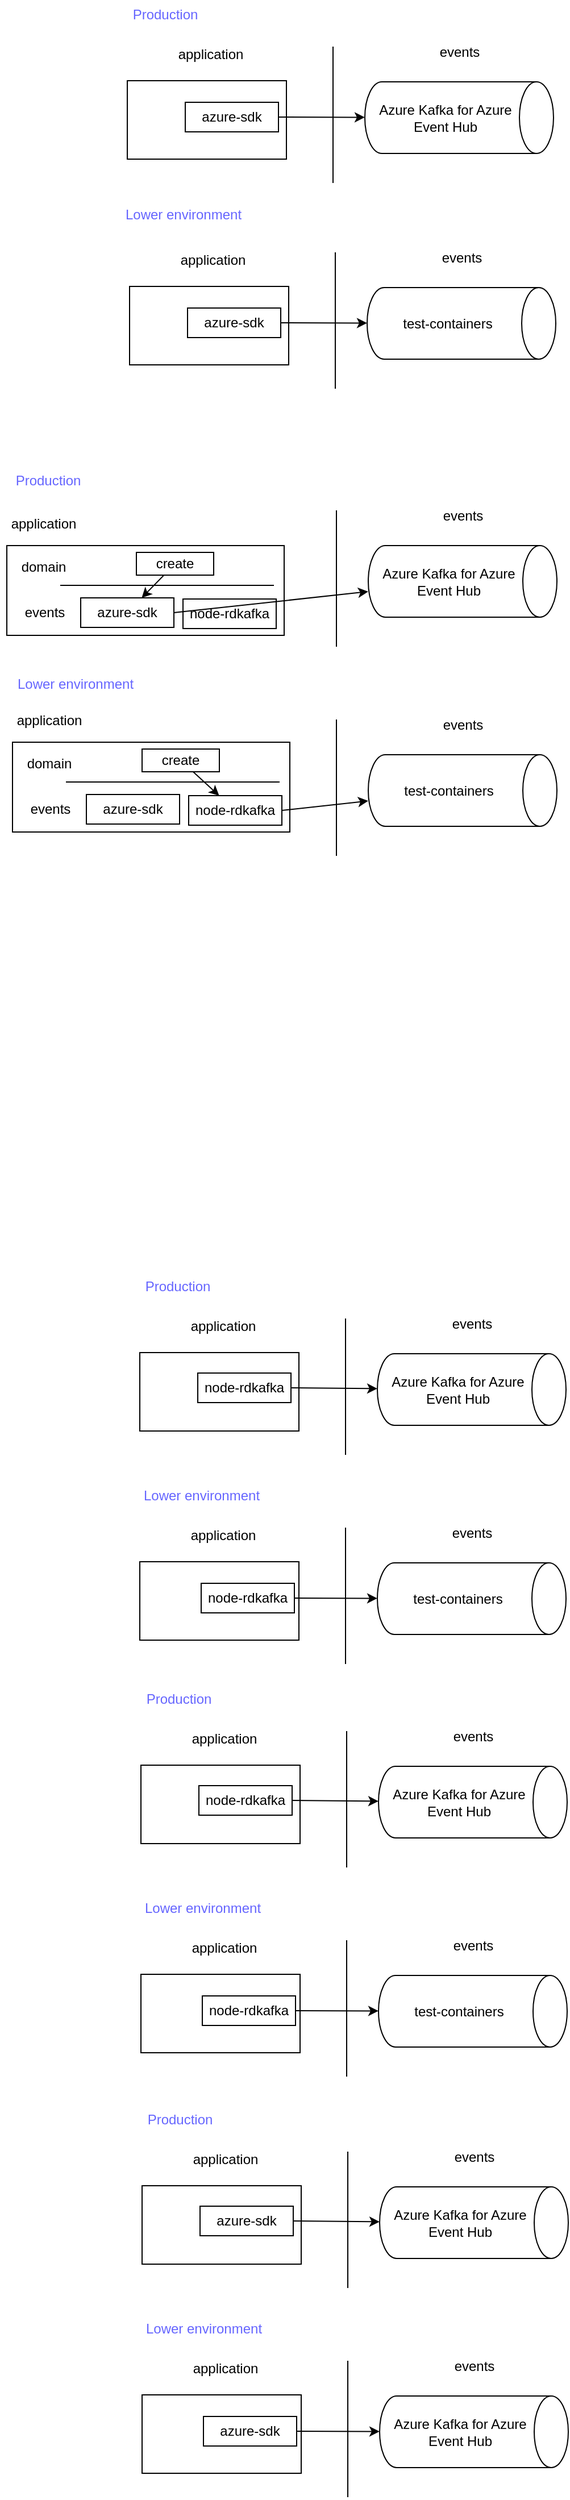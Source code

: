 <mxfile>
    <diagram id="vkEbluzZyjNM4ZRwMsi1" name="Page-1">
        <mxGraphModel dx="625" dy="355" grid="0" gridSize="10" guides="0" tooltips="1" connect="1" arrows="1" fold="1" page="1" pageScale="1" pageWidth="827" pageHeight="1169" math="0" shadow="0">
            <root>
                <mxCell id="0"/>
                <mxCell id="1" parent="0"/>
                <mxCell id="2" value="" style="rounded=0;whiteSpace=wrap;html=1;" parent="1" vertex="1">
                    <mxGeometry x="212" y="163" width="140" height="69" as="geometry"/>
                </mxCell>
                <mxCell id="4" value="" style="endArrow=none;html=1;" parent="1" edge="1">
                    <mxGeometry width="50" height="50" relative="1" as="geometry">
                        <mxPoint x="393" y="253" as="sourcePoint"/>
                        <mxPoint x="393" y="133" as="targetPoint"/>
                    </mxGeometry>
                </mxCell>
                <mxCell id="5" value="Azure Kafka for Azure&lt;br&gt;Event Hub" style="shape=cylinder3;whiteSpace=wrap;html=1;boundedLbl=1;backgroundOutline=1;size=15;direction=south;" parent="1" vertex="1">
                    <mxGeometry x="421" y="164" width="166" height="63" as="geometry"/>
                </mxCell>
                <mxCell id="8" value="application" style="text;html=1;align=center;verticalAlign=middle;resizable=0;points=[];autosize=1;strokeColor=none;fillColor=none;" parent="1" vertex="1">
                    <mxGeometry x="247" y="127" width="75" height="26" as="geometry"/>
                </mxCell>
                <mxCell id="9" value="events" style="text;html=1;align=center;verticalAlign=middle;resizable=0;points=[];autosize=1;strokeColor=none;fillColor=none;" parent="1" vertex="1">
                    <mxGeometry x="477" y="125" width="53" height="26" as="geometry"/>
                </mxCell>
                <mxCell id="15" value="Production" style="text;html=1;align=center;verticalAlign=middle;resizable=0;points=[];autosize=1;strokeColor=none;fillColor=none;fontColor=#6666FF;" parent="1" vertex="1">
                    <mxGeometry x="207" y="92" width="75" height="26" as="geometry"/>
                </mxCell>
                <mxCell id="23" value="Lower environment" style="text;html=1;align=center;verticalAlign=middle;resizable=0;points=[];autosize=1;strokeColor=none;fillColor=none;fontColor=#6666FF;" parent="1" vertex="1">
                    <mxGeometry x="201" y="268" width="120" height="26" as="geometry"/>
                </mxCell>
                <mxCell id="24" value="azure-sdk" style="whiteSpace=wrap;html=1;fontColor=#000000;" parent="1" vertex="1">
                    <mxGeometry x="263" y="182" width="82" height="26" as="geometry"/>
                </mxCell>
                <mxCell id="16" style="edgeStyle=none;html=1;fontColor=#6666FF;exitX=1;exitY=0.5;exitDx=0;exitDy=0;" parent="1" source="24" target="5" edge="1">
                    <mxGeometry relative="1" as="geometry">
                        <mxPoint x="340" y="196" as="sourcePoint"/>
                    </mxGeometry>
                </mxCell>
                <mxCell id="26" value="" style="rounded=0;whiteSpace=wrap;html=1;" parent="1" vertex="1">
                    <mxGeometry x="214" y="344" width="140" height="69" as="geometry"/>
                </mxCell>
                <mxCell id="27" value="" style="endArrow=none;html=1;" parent="1" edge="1">
                    <mxGeometry width="50" height="50" relative="1" as="geometry">
                        <mxPoint x="395" y="434" as="sourcePoint"/>
                        <mxPoint x="395" y="314" as="targetPoint"/>
                    </mxGeometry>
                </mxCell>
                <mxCell id="28" value="test-containers" style="shape=cylinder3;whiteSpace=wrap;html=1;boundedLbl=1;backgroundOutline=1;size=15;direction=south;" parent="1" vertex="1">
                    <mxGeometry x="423" y="345" width="166" height="63" as="geometry"/>
                </mxCell>
                <mxCell id="29" value="application" style="text;html=1;align=center;verticalAlign=middle;resizable=0;points=[];autosize=1;strokeColor=none;fillColor=none;" parent="1" vertex="1">
                    <mxGeometry x="249" y="308" width="75" height="26" as="geometry"/>
                </mxCell>
                <mxCell id="30" value="events" style="text;html=1;align=center;verticalAlign=middle;resizable=0;points=[];autosize=1;strokeColor=none;fillColor=none;" parent="1" vertex="1">
                    <mxGeometry x="479" y="306" width="53" height="26" as="geometry"/>
                </mxCell>
                <mxCell id="31" value="azure-sdk" style="whiteSpace=wrap;html=1;fontColor=#000000;" parent="1" vertex="1">
                    <mxGeometry x="265" y="363" width="82" height="26" as="geometry"/>
                </mxCell>
                <mxCell id="32" style="edgeStyle=none;html=1;fontColor=#6666FF;exitX=1;exitY=0.5;exitDx=0;exitDy=0;" parent="1" source="31" target="28" edge="1">
                    <mxGeometry relative="1" as="geometry">
                        <mxPoint x="342" y="377" as="sourcePoint"/>
                    </mxGeometry>
                </mxCell>
                <mxCell id="34" value="" style="endArrow=none;html=1;" parent="1" edge="1">
                    <mxGeometry width="50" height="50" relative="1" as="geometry">
                        <mxPoint x="396" y="661" as="sourcePoint"/>
                        <mxPoint x="396" y="541" as="targetPoint"/>
                    </mxGeometry>
                </mxCell>
                <mxCell id="35" value="Azure Kafka for Azure&lt;br&gt;Event Hub" style="shape=cylinder3;whiteSpace=wrap;html=1;boundedLbl=1;backgroundOutline=1;size=15;direction=south;" parent="1" vertex="1">
                    <mxGeometry x="424" y="572" width="166" height="63" as="geometry"/>
                </mxCell>
                <mxCell id="37" value="events" style="text;html=1;align=center;verticalAlign=middle;resizable=0;points=[];autosize=1;strokeColor=none;fillColor=none;" parent="1" vertex="1">
                    <mxGeometry x="480" y="533" width="53" height="26" as="geometry"/>
                </mxCell>
                <mxCell id="41" value="" style="rounded=0;whiteSpace=wrap;html=1;" parent="1" vertex="1">
                    <mxGeometry x="111" y="745" width="244" height="79" as="geometry"/>
                </mxCell>
                <mxCell id="38" value="Production" style="text;html=1;align=center;verticalAlign=middle;resizable=0;points=[];autosize=1;strokeColor=none;fillColor=none;fontColor=#6666FF;" parent="1" vertex="1">
                    <mxGeometry x="104" y="502" width="75" height="26" as="geometry"/>
                </mxCell>
                <mxCell id="42" value="" style="endArrow=none;html=1;" parent="1" edge="1">
                    <mxGeometry width="50" height="50" relative="1" as="geometry">
                        <mxPoint x="396" y="845" as="sourcePoint"/>
                        <mxPoint x="396" y="725" as="targetPoint"/>
                    </mxGeometry>
                </mxCell>
                <mxCell id="43" value="test-containers" style="shape=cylinder3;whiteSpace=wrap;html=1;boundedLbl=1;backgroundOutline=1;size=15;direction=south;" parent="1" vertex="1">
                    <mxGeometry x="424" y="756" width="166" height="63" as="geometry"/>
                </mxCell>
                <mxCell id="44" value="application" style="text;html=1;align=center;verticalAlign=middle;resizable=0;points=[];autosize=1;strokeColor=none;fillColor=none;" parent="1" vertex="1">
                    <mxGeometry x="105" y="713" width="75" height="26" as="geometry"/>
                </mxCell>
                <mxCell id="45" value="events" style="text;html=1;align=center;verticalAlign=middle;resizable=0;points=[];autosize=1;strokeColor=none;fillColor=none;" parent="1" vertex="1">
                    <mxGeometry x="480" y="717" width="53" height="26" as="geometry"/>
                </mxCell>
                <mxCell id="46" value="azure-sdk" style="whiteSpace=wrap;html=1;fontColor=#000000;" parent="1" vertex="1">
                    <mxGeometry x="176" y="791" width="82" height="26" as="geometry"/>
                </mxCell>
                <mxCell id="47" style="edgeStyle=none;html=1;fontColor=#6666FF;exitX=1;exitY=0.5;exitDx=0;exitDy=0;" parent="1" source="49" target="43" edge="1">
                    <mxGeometry relative="1" as="geometry">
                        <mxPoint x="343" y="788" as="sourcePoint"/>
                    </mxGeometry>
                </mxCell>
                <mxCell id="49" value="node-rdkafka" style="whiteSpace=wrap;html=1;fontColor=#000000;" parent="1" vertex="1">
                    <mxGeometry x="266" y="792" width="82" height="26" as="geometry"/>
                </mxCell>
                <mxCell id="50" value="Lower environment" style="text;html=1;align=center;verticalAlign=middle;resizable=0;points=[];autosize=1;strokeColor=none;fillColor=none;fontColor=#6666FF;" parent="1" vertex="1">
                    <mxGeometry x="106" y="681" width="120" height="26" as="geometry"/>
                </mxCell>
                <mxCell id="51" value="" style="rounded=0;whiteSpace=wrap;html=1;" parent="1" vertex="1">
                    <mxGeometry x="223" y="1282" width="140" height="69" as="geometry"/>
                </mxCell>
                <mxCell id="52" value="" style="endArrow=none;html=1;" parent="1" edge="1">
                    <mxGeometry width="50" height="50" relative="1" as="geometry">
                        <mxPoint x="404" y="1372" as="sourcePoint"/>
                        <mxPoint x="404" y="1252" as="targetPoint"/>
                    </mxGeometry>
                </mxCell>
                <mxCell id="53" value="Azure Kafka for Azure&lt;br&gt;Event Hub" style="shape=cylinder3;whiteSpace=wrap;html=1;boundedLbl=1;backgroundOutline=1;size=15;direction=south;" parent="1" vertex="1">
                    <mxGeometry x="432" y="1283" width="166" height="63" as="geometry"/>
                </mxCell>
                <mxCell id="54" value="application" style="text;html=1;align=center;verticalAlign=middle;resizable=0;points=[];autosize=1;strokeColor=none;fillColor=none;" parent="1" vertex="1">
                    <mxGeometry x="258" y="1246" width="75" height="26" as="geometry"/>
                </mxCell>
                <mxCell id="55" value="events" style="text;html=1;align=center;verticalAlign=middle;resizable=0;points=[];autosize=1;strokeColor=none;fillColor=none;" parent="1" vertex="1">
                    <mxGeometry x="488" y="1244" width="53" height="26" as="geometry"/>
                </mxCell>
                <mxCell id="56" value="Production" style="text;html=1;align=center;verticalAlign=middle;resizable=0;points=[];autosize=1;strokeColor=none;fillColor=none;fontColor=#6666FF;" parent="1" vertex="1">
                    <mxGeometry x="218" y="1211" width="75" height="26" as="geometry"/>
                </mxCell>
                <mxCell id="58" style="edgeStyle=none;html=1;fontColor=#6666FF;exitX=1;exitY=0.5;exitDx=0;exitDy=0;" parent="1" source="66" target="53" edge="1">
                    <mxGeometry relative="1" as="geometry">
                        <mxPoint x="359" y="1302" as="sourcePoint"/>
                    </mxGeometry>
                </mxCell>
                <mxCell id="59" value="" style="rounded=0;whiteSpace=wrap;html=1;" parent="1" vertex="1">
                    <mxGeometry x="223" y="1466" width="140" height="69" as="geometry"/>
                </mxCell>
                <mxCell id="60" value="" style="endArrow=none;html=1;" parent="1" edge="1">
                    <mxGeometry width="50" height="50" relative="1" as="geometry">
                        <mxPoint x="404" y="1556" as="sourcePoint"/>
                        <mxPoint x="404" y="1436" as="targetPoint"/>
                    </mxGeometry>
                </mxCell>
                <mxCell id="61" value="test-containers" style="shape=cylinder3;whiteSpace=wrap;html=1;boundedLbl=1;backgroundOutline=1;size=15;direction=south;" parent="1" vertex="1">
                    <mxGeometry x="432" y="1467" width="166" height="63" as="geometry"/>
                </mxCell>
                <mxCell id="62" value="application" style="text;html=1;align=center;verticalAlign=middle;resizable=0;points=[];autosize=1;strokeColor=none;fillColor=none;" parent="1" vertex="1">
                    <mxGeometry x="258" y="1430" width="75" height="26" as="geometry"/>
                </mxCell>
                <mxCell id="63" value="events" style="text;html=1;align=center;verticalAlign=middle;resizable=0;points=[];autosize=1;strokeColor=none;fillColor=none;" parent="1" vertex="1">
                    <mxGeometry x="488" y="1428" width="53" height="26" as="geometry"/>
                </mxCell>
                <mxCell id="65" style="edgeStyle=none;html=1;fontColor=#6666FF;exitX=1;exitY=0.5;exitDx=0;exitDy=0;" parent="1" source="67" target="61" edge="1">
                    <mxGeometry relative="1" as="geometry">
                        <mxPoint x="351" y="1499" as="sourcePoint"/>
                    </mxGeometry>
                </mxCell>
                <mxCell id="66" value="node-rdkafka" style="whiteSpace=wrap;html=1;fontColor=#000000;" parent="1" vertex="1">
                    <mxGeometry x="274" y="1300" width="82" height="26" as="geometry"/>
                </mxCell>
                <mxCell id="67" value="node-rdkafka" style="whiteSpace=wrap;html=1;fontColor=#000000;" parent="1" vertex="1">
                    <mxGeometry x="277" y="1485" width="82" height="26" as="geometry"/>
                </mxCell>
                <mxCell id="68" value="Lower environment" style="text;html=1;align=center;verticalAlign=middle;resizable=0;points=[];autosize=1;strokeColor=none;fillColor=none;fontColor=#6666FF;" parent="1" vertex="1">
                    <mxGeometry x="217" y="1395" width="120" height="26" as="geometry"/>
                </mxCell>
                <mxCell id="72" value="" style="endArrow=none;html=1;" parent="1" edge="1">
                    <mxGeometry width="50" height="50" relative="1" as="geometry">
                        <mxPoint x="346" y="780" as="sourcePoint"/>
                        <mxPoint x="158" y="780" as="targetPoint"/>
                    </mxGeometry>
                </mxCell>
                <mxCell id="73" value="events" style="text;html=1;align=center;verticalAlign=middle;resizable=0;points=[];autosize=1;strokeColor=none;fillColor=none;fontColor=#000000;" parent="1" vertex="1">
                    <mxGeometry x="117" y="791" width="53" height="26" as="geometry"/>
                </mxCell>
                <mxCell id="74" value="domain" style="text;html=1;align=center;verticalAlign=middle;resizable=0;points=[];autosize=1;strokeColor=none;fillColor=none;fontColor=#000000;" parent="1" vertex="1">
                    <mxGeometry x="114" y="751" width="57" height="26" as="geometry"/>
                </mxCell>
                <mxCell id="76" style="edgeStyle=none;html=1;fontColor=#000000;" parent="1" source="75" target="49" edge="1">
                    <mxGeometry relative="1" as="geometry"/>
                </mxCell>
                <mxCell id="75" value="create" style="whiteSpace=wrap;html=1;fontColor=#000000;" parent="1" vertex="1">
                    <mxGeometry x="225" y="751" width="68" height="20" as="geometry"/>
                </mxCell>
                <mxCell id="77" value="" style="rounded=0;whiteSpace=wrap;html=1;" parent="1" vertex="1">
                    <mxGeometry x="106" y="572" width="244" height="79" as="geometry"/>
                </mxCell>
                <mxCell id="78" value="application" style="text;html=1;align=center;verticalAlign=middle;resizable=0;points=[];autosize=1;strokeColor=none;fillColor=none;" parent="1" vertex="1">
                    <mxGeometry x="100" y="540" width="75" height="26" as="geometry"/>
                </mxCell>
                <mxCell id="79" value="azure-sdk" style="whiteSpace=wrap;html=1;fontColor=#000000;" parent="1" vertex="1">
                    <mxGeometry x="171" y="618" width="82" height="26" as="geometry"/>
                </mxCell>
                <mxCell id="80" value="node-rdkafka" style="whiteSpace=wrap;html=1;fontColor=#000000;" parent="1" vertex="1">
                    <mxGeometry x="261" y="619" width="82" height="26" as="geometry"/>
                </mxCell>
                <mxCell id="81" value="" style="endArrow=none;html=1;" parent="1" edge="1">
                    <mxGeometry width="50" height="50" relative="1" as="geometry">
                        <mxPoint x="341" y="607" as="sourcePoint"/>
                        <mxPoint x="153" y="607" as="targetPoint"/>
                    </mxGeometry>
                </mxCell>
                <mxCell id="82" value="events" style="text;html=1;align=center;verticalAlign=middle;resizable=0;points=[];autosize=1;strokeColor=none;fillColor=none;fontColor=#000000;" parent="1" vertex="1">
                    <mxGeometry x="112" y="618" width="53" height="26" as="geometry"/>
                </mxCell>
                <mxCell id="83" value="domain" style="text;html=1;align=center;verticalAlign=middle;resizable=0;points=[];autosize=1;strokeColor=none;fillColor=none;fontColor=#000000;" parent="1" vertex="1">
                    <mxGeometry x="109" y="578" width="57" height="26" as="geometry"/>
                </mxCell>
                <mxCell id="84" style="edgeStyle=none;html=1;fontColor=#000000;" parent="1" source="85" target="79" edge="1">
                    <mxGeometry relative="1" as="geometry"/>
                </mxCell>
                <mxCell id="85" value="create" style="whiteSpace=wrap;html=1;fontColor=#000000;" parent="1" vertex="1">
                    <mxGeometry x="220" y="578" width="68" height="20" as="geometry"/>
                </mxCell>
                <mxCell id="40" style="edgeStyle=none;html=1;fontColor=#6666FF;exitX=1;exitY=0.5;exitDx=0;exitDy=0;" parent="1" source="79" target="35" edge="1">
                    <mxGeometry relative="1" as="geometry">
                        <mxPoint x="351" y="591" as="sourcePoint"/>
                    </mxGeometry>
                </mxCell>
                <mxCell id="86" value="" style="rounded=0;whiteSpace=wrap;html=1;" parent="1" vertex="1">
                    <mxGeometry x="224" y="1645" width="140" height="69" as="geometry"/>
                </mxCell>
                <mxCell id="87" value="" style="endArrow=none;html=1;" parent="1" edge="1">
                    <mxGeometry width="50" height="50" relative="1" as="geometry">
                        <mxPoint x="405" y="1735" as="sourcePoint"/>
                        <mxPoint x="405" y="1615.0" as="targetPoint"/>
                    </mxGeometry>
                </mxCell>
                <mxCell id="88" value="Azure Kafka for Azure&lt;br&gt;Event Hub" style="shape=cylinder3;whiteSpace=wrap;html=1;boundedLbl=1;backgroundOutline=1;size=15;direction=south;" parent="1" vertex="1">
                    <mxGeometry x="433" y="1646" width="166" height="63" as="geometry"/>
                </mxCell>
                <mxCell id="89" value="application" style="text;html=1;align=center;verticalAlign=middle;resizable=0;points=[];autosize=1;strokeColor=none;fillColor=none;" parent="1" vertex="1">
                    <mxGeometry x="259" y="1609" width="75" height="26" as="geometry"/>
                </mxCell>
                <mxCell id="90" value="events" style="text;html=1;align=center;verticalAlign=middle;resizable=0;points=[];autosize=1;strokeColor=none;fillColor=none;" parent="1" vertex="1">
                    <mxGeometry x="489" y="1607" width="53" height="26" as="geometry"/>
                </mxCell>
                <mxCell id="91" value="Production" style="text;html=1;align=center;verticalAlign=middle;resizable=0;points=[];autosize=1;strokeColor=none;fillColor=none;fontColor=#6666FF;" parent="1" vertex="1">
                    <mxGeometry x="219" y="1574" width="75" height="26" as="geometry"/>
                </mxCell>
                <mxCell id="92" style="edgeStyle=none;html=1;fontColor=#6666FF;exitX=1;exitY=0.5;exitDx=0;exitDy=0;" parent="1" source="99" target="88" edge="1">
                    <mxGeometry relative="1" as="geometry">
                        <mxPoint x="360" y="1665" as="sourcePoint"/>
                    </mxGeometry>
                </mxCell>
                <mxCell id="93" value="" style="rounded=0;whiteSpace=wrap;html=1;" parent="1" vertex="1">
                    <mxGeometry x="224" y="1829" width="140" height="69" as="geometry"/>
                </mxCell>
                <mxCell id="94" value="" style="endArrow=none;html=1;" parent="1" edge="1">
                    <mxGeometry width="50" height="50" relative="1" as="geometry">
                        <mxPoint x="405" y="1919" as="sourcePoint"/>
                        <mxPoint x="405" y="1799" as="targetPoint"/>
                    </mxGeometry>
                </mxCell>
                <mxCell id="95" value="test-containers" style="shape=cylinder3;whiteSpace=wrap;html=1;boundedLbl=1;backgroundOutline=1;size=15;direction=south;" parent="1" vertex="1">
                    <mxGeometry x="433" y="1830" width="166" height="63" as="geometry"/>
                </mxCell>
                <mxCell id="96" value="application" style="text;html=1;align=center;verticalAlign=middle;resizable=0;points=[];autosize=1;strokeColor=none;fillColor=none;" parent="1" vertex="1">
                    <mxGeometry x="259" y="1793" width="75" height="26" as="geometry"/>
                </mxCell>
                <mxCell id="97" value="events" style="text;html=1;align=center;verticalAlign=middle;resizable=0;points=[];autosize=1;strokeColor=none;fillColor=none;" parent="1" vertex="1">
                    <mxGeometry x="489" y="1791" width="53" height="26" as="geometry"/>
                </mxCell>
                <mxCell id="98" style="edgeStyle=none;html=1;fontColor=#6666FF;exitX=1;exitY=0.5;exitDx=0;exitDy=0;" parent="1" source="100" target="95" edge="1">
                    <mxGeometry relative="1" as="geometry">
                        <mxPoint x="352" y="1862" as="sourcePoint"/>
                    </mxGeometry>
                </mxCell>
                <mxCell id="99" value="node-rdkafka" style="whiteSpace=wrap;html=1;fontColor=#000000;" parent="1" vertex="1">
                    <mxGeometry x="275" y="1663" width="82" height="26" as="geometry"/>
                </mxCell>
                <mxCell id="100" value="node-rdkafka" style="whiteSpace=wrap;html=1;fontColor=#000000;" parent="1" vertex="1">
                    <mxGeometry x="278" y="1848" width="82" height="26" as="geometry"/>
                </mxCell>
                <mxCell id="101" value="Lower environment" style="text;html=1;align=center;verticalAlign=middle;resizable=0;points=[];autosize=1;strokeColor=none;fillColor=none;fontColor=#6666FF;" parent="1" vertex="1">
                    <mxGeometry x="218" y="1758" width="120" height="26" as="geometry"/>
                </mxCell>
                <mxCell id="102" value="" style="rounded=0;whiteSpace=wrap;html=1;" parent="1" vertex="1">
                    <mxGeometry x="225" y="2015" width="140" height="69" as="geometry"/>
                </mxCell>
                <mxCell id="103" value="" style="endArrow=none;html=1;" parent="1" edge="1">
                    <mxGeometry width="50" height="50" relative="1" as="geometry">
                        <mxPoint x="406" y="2105" as="sourcePoint"/>
                        <mxPoint x="406" y="1985" as="targetPoint"/>
                    </mxGeometry>
                </mxCell>
                <mxCell id="104" value="Azure Kafka for Azure&lt;br&gt;Event Hub" style="shape=cylinder3;whiteSpace=wrap;html=1;boundedLbl=1;backgroundOutline=1;size=15;direction=south;" parent="1" vertex="1">
                    <mxGeometry x="434" y="2016" width="166" height="63" as="geometry"/>
                </mxCell>
                <mxCell id="105" value="application" style="text;html=1;align=center;verticalAlign=middle;resizable=0;points=[];autosize=1;strokeColor=none;fillColor=none;" parent="1" vertex="1">
                    <mxGeometry x="260" y="1979" width="75" height="26" as="geometry"/>
                </mxCell>
                <mxCell id="106" value="events" style="text;html=1;align=center;verticalAlign=middle;resizable=0;points=[];autosize=1;strokeColor=none;fillColor=none;" parent="1" vertex="1">
                    <mxGeometry x="490" y="1977" width="53" height="26" as="geometry"/>
                </mxCell>
                <mxCell id="107" value="Production" style="text;html=1;align=center;verticalAlign=middle;resizable=0;points=[];autosize=1;strokeColor=none;fillColor=none;fontColor=#6666FF;" parent="1" vertex="1">
                    <mxGeometry x="220" y="1944" width="75" height="26" as="geometry"/>
                </mxCell>
                <mxCell id="108" style="edgeStyle=none;html=1;fontColor=#6666FF;exitX=1;exitY=0.5;exitDx=0;exitDy=0;" parent="1" source="115" target="104" edge="1">
                    <mxGeometry relative="1" as="geometry">
                        <mxPoint x="361" y="2035" as="sourcePoint"/>
                    </mxGeometry>
                </mxCell>
                <mxCell id="109" value="" style="rounded=0;whiteSpace=wrap;html=1;" parent="1" vertex="1">
                    <mxGeometry x="225" y="2199" width="140" height="69" as="geometry"/>
                </mxCell>
                <mxCell id="110" value="" style="endArrow=none;html=1;" parent="1" edge="1">
                    <mxGeometry width="50" height="50" relative="1" as="geometry">
                        <mxPoint x="406" y="2289" as="sourcePoint"/>
                        <mxPoint x="406" y="2169" as="targetPoint"/>
                    </mxGeometry>
                </mxCell>
                <mxCell id="111" value="Azure Kafka for Azure&lt;br style=&quot;border-color: var(--border-color);&quot;&gt;Event Hub" style="shape=cylinder3;whiteSpace=wrap;html=1;boundedLbl=1;backgroundOutline=1;size=15;direction=south;" parent="1" vertex="1">
                    <mxGeometry x="434" y="2200" width="166" height="63" as="geometry"/>
                </mxCell>
                <mxCell id="112" value="application" style="text;html=1;align=center;verticalAlign=middle;resizable=0;points=[];autosize=1;strokeColor=none;fillColor=none;" parent="1" vertex="1">
                    <mxGeometry x="260" y="2163" width="75" height="26" as="geometry"/>
                </mxCell>
                <mxCell id="113" value="events" style="text;html=1;align=center;verticalAlign=middle;resizable=0;points=[];autosize=1;strokeColor=none;fillColor=none;" parent="1" vertex="1">
                    <mxGeometry x="490" y="2161" width="53" height="26" as="geometry"/>
                </mxCell>
                <mxCell id="114" style="edgeStyle=none;html=1;fontColor=#6666FF;exitX=1;exitY=0.5;exitDx=0;exitDy=0;" parent="1" source="116" target="111" edge="1">
                    <mxGeometry relative="1" as="geometry">
                        <mxPoint x="353" y="2232" as="sourcePoint"/>
                    </mxGeometry>
                </mxCell>
                <mxCell id="115" value="azure-sdk" style="whiteSpace=wrap;html=1;fontColor=#000000;" parent="1" vertex="1">
                    <mxGeometry x="276" y="2033" width="82" height="26" as="geometry"/>
                </mxCell>
                <mxCell id="116" value="azure-sdk" style="whiteSpace=wrap;html=1;fontColor=#000000;" parent="1" vertex="1">
                    <mxGeometry x="279" y="2218" width="82" height="26" as="geometry"/>
                </mxCell>
                <mxCell id="117" value="Lower environment" style="text;html=1;align=center;verticalAlign=middle;resizable=0;points=[];autosize=1;strokeColor=none;fillColor=none;fontColor=#6666FF;" parent="1" vertex="1">
                    <mxGeometry x="219" y="2128" width="120" height="26" as="geometry"/>
                </mxCell>
            </root>
        </mxGraphModel>
    </diagram>
</mxfile>